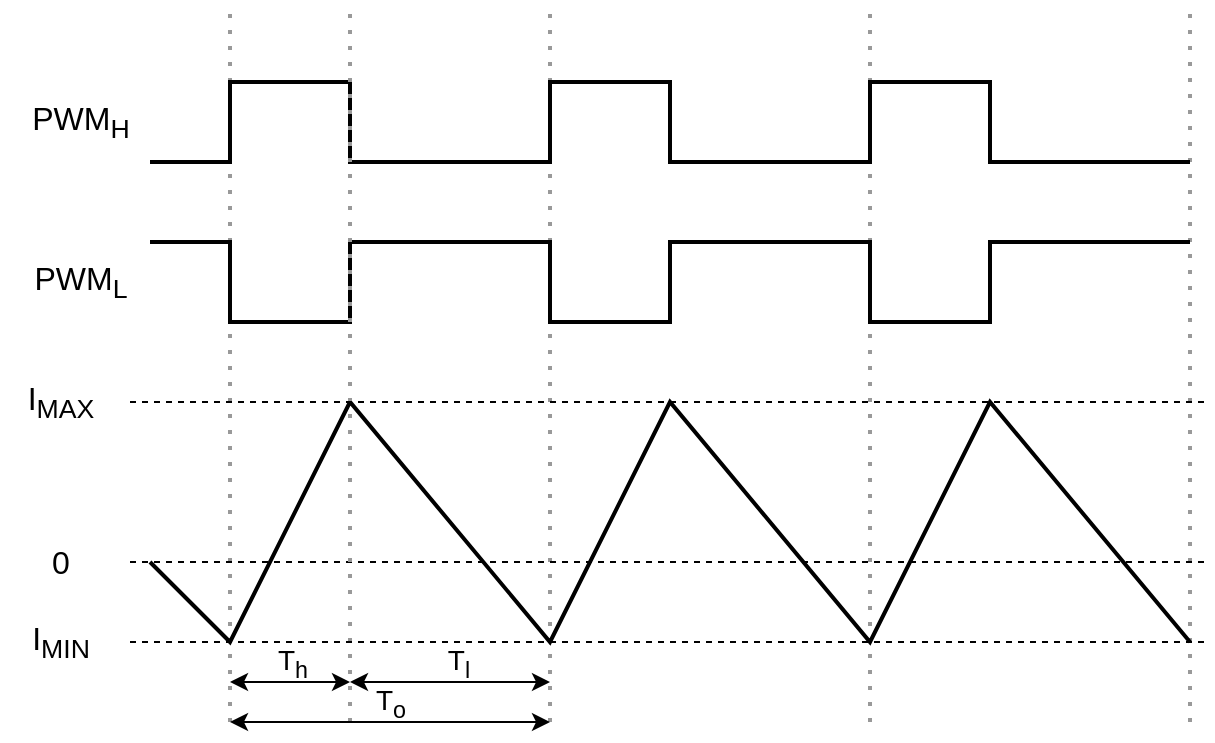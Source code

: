 <mxfile version="27.0.9">
  <diagram name="Page-1" id="6wbF8xlFhSbcq2coqdoF">
    <mxGraphModel dx="719" dy="432" grid="1" gridSize="10" guides="1" tooltips="1" connect="1" arrows="1" fold="1" page="1" pageScale="1" pageWidth="850" pageHeight="1100" math="0" shadow="0">
      <root>
        <mxCell id="0" />
        <mxCell id="1" parent="0" />
        <mxCell id="z01m0JjgbirTVHGVJnU0-1" value="" style="endArrow=none;dashed=1;html=1;dashPattern=1 3;strokeWidth=2;rounded=0;strokeColor=#999999;" parent="1" edge="1">
          <mxGeometry width="50" height="50" relative="1" as="geometry">
            <mxPoint x="160" y="400" as="sourcePoint" />
            <mxPoint x="160" y="40" as="targetPoint" />
          </mxGeometry>
        </mxCell>
        <mxCell id="z01m0JjgbirTVHGVJnU0-2" value="" style="endArrow=none;dashed=1;html=1;dashPattern=1 3;strokeWidth=2;rounded=0;strokeColor=#999999;" parent="1" edge="1">
          <mxGeometry width="50" height="50" relative="1" as="geometry">
            <mxPoint x="320" y="400" as="sourcePoint" />
            <mxPoint x="320" y="40" as="targetPoint" />
          </mxGeometry>
        </mxCell>
        <mxCell id="z01m0JjgbirTVHGVJnU0-3" value="" style="endArrow=none;dashed=1;html=1;dashPattern=1 3;strokeWidth=2;rounded=0;strokeColor=#999999;" parent="1" edge="1">
          <mxGeometry width="50" height="50" relative="1" as="geometry">
            <mxPoint x="480" y="400" as="sourcePoint" />
            <mxPoint x="480" y="40" as="targetPoint" />
          </mxGeometry>
        </mxCell>
        <mxCell id="z01m0JjgbirTVHGVJnU0-4" value="" style="endArrow=none;dashed=1;html=1;dashPattern=1 3;strokeWidth=2;rounded=0;strokeColor=#999999;" parent="1" edge="1">
          <mxGeometry width="50" height="50" relative="1" as="geometry">
            <mxPoint x="640" y="400" as="sourcePoint" />
            <mxPoint x="640" y="40" as="targetPoint" />
          </mxGeometry>
        </mxCell>
        <mxCell id="z01m0JjgbirTVHGVJnU0-5" value="" style="endArrow=none;html=1;rounded=0;strokeWidth=2;" parent="1" edge="1">
          <mxGeometry width="50" height="50" relative="1" as="geometry">
            <mxPoint x="120" y="120" as="sourcePoint" />
            <mxPoint x="640" y="120" as="targetPoint" />
            <Array as="points">
              <mxPoint x="160" y="120" />
              <mxPoint x="160" y="80" />
              <mxPoint x="220" y="80" />
              <mxPoint x="220" y="120" />
              <mxPoint x="320" y="120" />
              <mxPoint x="320" y="80" />
              <mxPoint x="380" y="80" />
              <mxPoint x="380" y="120" />
              <mxPoint x="480" y="120" />
              <mxPoint x="480" y="80" />
              <mxPoint x="540" y="80" />
              <mxPoint x="540" y="120" />
            </Array>
          </mxGeometry>
        </mxCell>
        <mxCell id="z01m0JjgbirTVHGVJnU0-6" value="" style="endArrow=none;html=1;rounded=0;strokeWidth=2;" parent="1" edge="1">
          <mxGeometry width="50" height="50" relative="1" as="geometry">
            <mxPoint x="120" y="160" as="sourcePoint" />
            <mxPoint x="640" y="160" as="targetPoint" />
            <Array as="points">
              <mxPoint x="160" y="160" />
              <mxPoint x="160" y="200" />
              <mxPoint x="220" y="200" />
              <mxPoint x="220" y="160" />
              <mxPoint x="320" y="160" />
              <mxPoint x="320" y="200" />
              <mxPoint x="380" y="200" />
              <mxPoint x="380" y="160" />
              <mxPoint x="480" y="160" />
              <mxPoint x="480" y="200" />
              <mxPoint x="540" y="200" />
              <mxPoint x="540" y="160" />
            </Array>
          </mxGeometry>
        </mxCell>
        <mxCell id="z01m0JjgbirTVHGVJnU0-7" value="" style="endArrow=none;html=1;rounded=0;strokeWidth=2;" parent="1" edge="1">
          <mxGeometry width="50" height="50" relative="1" as="geometry">
            <mxPoint x="120" y="320" as="sourcePoint" />
            <mxPoint x="640" y="360" as="targetPoint" />
            <Array as="points">
              <mxPoint x="160" y="360" />
              <mxPoint x="220" y="240" />
              <mxPoint x="320" y="360" />
              <mxPoint x="380" y="240" />
              <mxPoint x="480" y="360" />
              <mxPoint x="540" y="240" />
            </Array>
          </mxGeometry>
        </mxCell>
        <mxCell id="z01m0JjgbirTVHGVJnU0-9" value="" style="endArrow=none;html=1;rounded=0;dashed=1;" parent="1" edge="1">
          <mxGeometry width="50" height="50" relative="1" as="geometry">
            <mxPoint x="110" y="320" as="sourcePoint" />
            <mxPoint x="650" y="320" as="targetPoint" />
          </mxGeometry>
        </mxCell>
        <mxCell id="z01m0JjgbirTVHGVJnU0-10" value="" style="endArrow=none;dashed=1;html=1;dashPattern=1 3;strokeWidth=2;rounded=0;strokeColor=#999999;" parent="1" edge="1">
          <mxGeometry width="50" height="50" relative="1" as="geometry">
            <mxPoint x="220" y="400" as="sourcePoint" />
            <mxPoint x="220" y="40" as="targetPoint" />
          </mxGeometry>
        </mxCell>
        <mxCell id="z01m0JjgbirTVHGVJnU0-12" value="" style="endArrow=classic;startArrow=classic;html=1;rounded=0;" parent="1" edge="1">
          <mxGeometry width="50" height="50" relative="1" as="geometry">
            <mxPoint x="160" y="380" as="sourcePoint" />
            <mxPoint x="220" y="380" as="targetPoint" />
          </mxGeometry>
        </mxCell>
        <mxCell id="z01m0JjgbirTVHGVJnU0-14" value="&lt;font style=&quot;font-size: 14px;&quot;&gt;T&lt;sub&gt;h&lt;/sub&gt;&lt;/font&gt;" style="edgeLabel;html=1;align=center;verticalAlign=middle;resizable=0;points=[];labelBackgroundColor=none;" parent="z01m0JjgbirTVHGVJnU0-12" vertex="1" connectable="0">
          <mxGeometry x="0.15" y="-2" relative="1" as="geometry">
            <mxPoint x="-4" y="-12" as="offset" />
          </mxGeometry>
        </mxCell>
        <mxCell id="z01m0JjgbirTVHGVJnU0-13" value="" style="endArrow=classic;startArrow=classic;html=1;rounded=0;" parent="1" edge="1">
          <mxGeometry width="50" height="50" relative="1" as="geometry">
            <mxPoint x="160" y="400" as="sourcePoint" />
            <mxPoint x="320" y="400" as="targetPoint" />
          </mxGeometry>
        </mxCell>
        <mxCell id="z01m0JjgbirTVHGVJnU0-16" value="&lt;font style=&quot;font-size: 14px;&quot;&gt;T&lt;sub&gt;o&lt;/sub&gt;&lt;/font&gt;" style="edgeLabel;html=1;align=center;verticalAlign=middle;resizable=0;points=[];labelBackgroundColor=none;" parent="z01m0JjgbirTVHGVJnU0-13" vertex="1" connectable="0">
          <mxGeometry x="0.003" relative="1" as="geometry">
            <mxPoint y="-10" as="offset" />
          </mxGeometry>
        </mxCell>
        <mxCell id="z01m0JjgbirTVHGVJnU0-17" value="&lt;font style=&quot;font-size: 16px;&quot;&gt;PWM&lt;sub&gt;H&lt;/sub&gt;&lt;/font&gt;" style="text;html=1;align=center;verticalAlign=middle;resizable=0;points=[];autosize=1;strokeColor=none;fillColor=none;" parent="1" vertex="1">
          <mxGeometry x="50" y="80" width="70" height="40" as="geometry" />
        </mxCell>
        <mxCell id="z01m0JjgbirTVHGVJnU0-18" value="&lt;font style=&quot;font-size: 16px;&quot;&gt;PWM&lt;sub&gt;L&lt;/sub&gt;&lt;/font&gt;" style="text;html=1;align=center;verticalAlign=middle;resizable=0;points=[];autosize=1;strokeColor=none;fillColor=none;" parent="1" vertex="1">
          <mxGeometry x="50" y="160" width="70" height="40" as="geometry" />
        </mxCell>
        <mxCell id="z01m0JjgbirTVHGVJnU0-20" value="" style="endArrow=none;html=1;rounded=0;dashed=1;" parent="1" edge="1">
          <mxGeometry width="50" height="50" relative="1" as="geometry">
            <mxPoint x="110" y="240" as="sourcePoint" />
            <mxPoint x="650" y="240" as="targetPoint" />
          </mxGeometry>
        </mxCell>
        <mxCell id="z01m0JjgbirTVHGVJnU0-21" value="" style="endArrow=none;html=1;rounded=0;dashed=1;" parent="1" edge="1">
          <mxGeometry width="50" height="50" relative="1" as="geometry">
            <mxPoint x="110" y="360" as="sourcePoint" />
            <mxPoint x="650" y="360" as="targetPoint" />
          </mxGeometry>
        </mxCell>
        <mxCell id="z01m0JjgbirTVHGVJnU0-22" value="&lt;font style=&quot;font-size: 16px;&quot;&gt;I&lt;sub&gt;MAX&lt;/sub&gt;&lt;/font&gt;" style="text;html=1;align=center;verticalAlign=middle;resizable=0;points=[];autosize=1;strokeColor=none;fillColor=none;" parent="1" vertex="1">
          <mxGeometry x="45" y="220" width="60" height="40" as="geometry" />
        </mxCell>
        <mxCell id="z01m0JjgbirTVHGVJnU0-23" value="&lt;font style=&quot;font-size: 16px;&quot;&gt;0&lt;/font&gt;" style="text;html=1;align=center;verticalAlign=middle;resizable=0;points=[];autosize=1;strokeColor=none;fillColor=none;" parent="1" vertex="1">
          <mxGeometry x="60" y="305" width="30" height="30" as="geometry" />
        </mxCell>
        <mxCell id="z01m0JjgbirTVHGVJnU0-24" value="&lt;font style=&quot;font-size: 16px;&quot;&gt;I&lt;sub&gt;MIN&lt;/sub&gt;&lt;/font&gt;" style="text;html=1;align=center;verticalAlign=middle;resizable=0;points=[];autosize=1;strokeColor=none;fillColor=none;" parent="1" vertex="1">
          <mxGeometry x="50" y="340" width="50" height="40" as="geometry" />
        </mxCell>
        <mxCell id="Yw59c93HRQsay30XZLib-1" value="" style="endArrow=classic;startArrow=classic;html=1;rounded=0;" edge="1" parent="1">
          <mxGeometry width="50" height="50" relative="1" as="geometry">
            <mxPoint x="220" y="380" as="sourcePoint" />
            <mxPoint x="320" y="380" as="targetPoint" />
          </mxGeometry>
        </mxCell>
        <mxCell id="Yw59c93HRQsay30XZLib-2" value="&lt;font style=&quot;font-size: 14px;&quot;&gt;T&lt;sub&gt;l&lt;/sub&gt;&lt;/font&gt;" style="edgeLabel;html=1;align=center;verticalAlign=middle;resizable=0;points=[];labelBackgroundColor=none;" vertex="1" connectable="0" parent="Yw59c93HRQsay30XZLib-1">
          <mxGeometry x="0.15" y="-2" relative="1" as="geometry">
            <mxPoint x="-4" y="-12" as="offset" />
          </mxGeometry>
        </mxCell>
      </root>
    </mxGraphModel>
  </diagram>
</mxfile>
